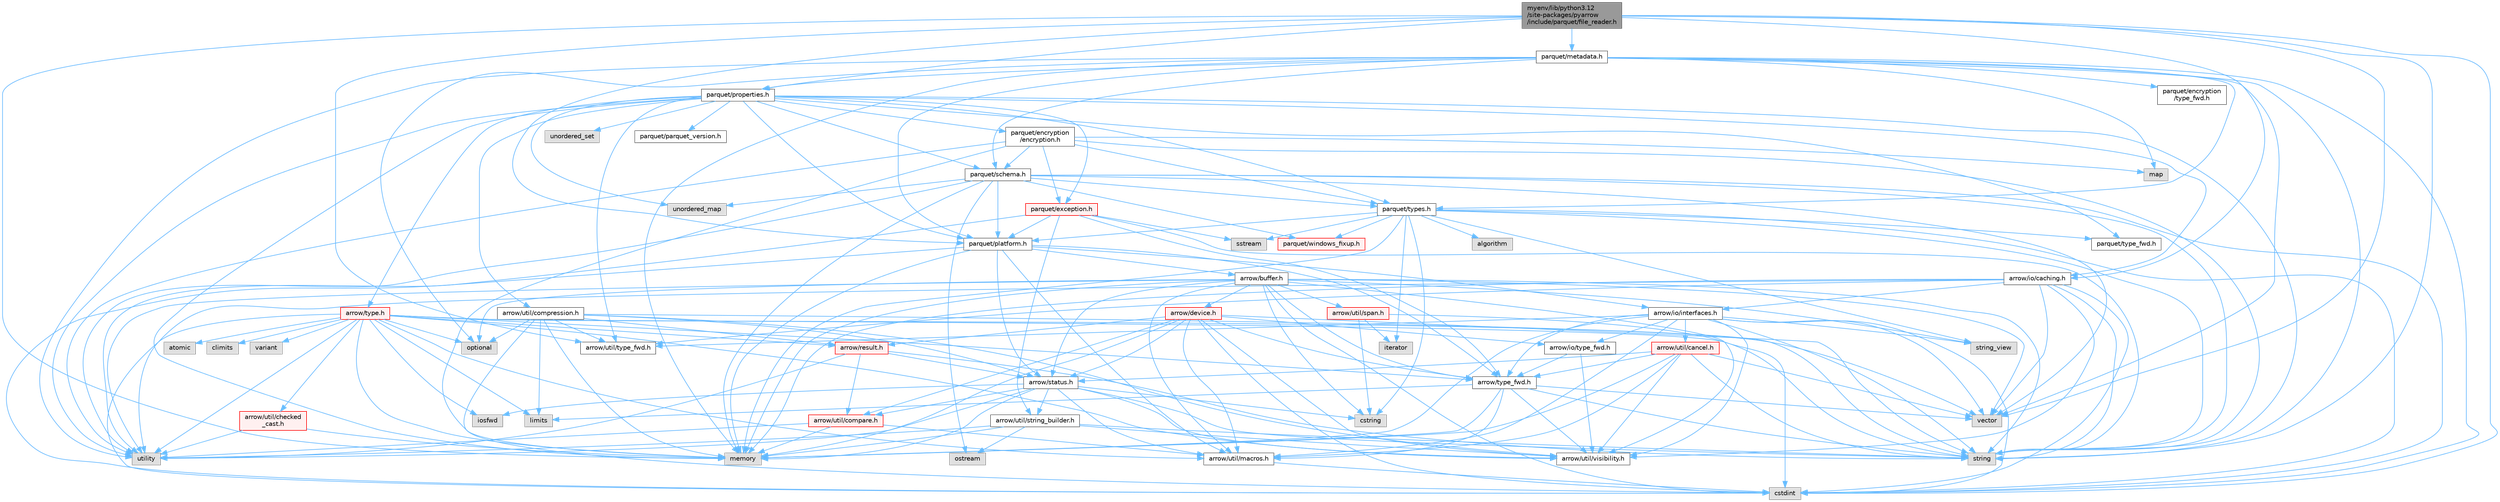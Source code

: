 digraph "myenv/lib/python3.12/site-packages/pyarrow/include/parquet/file_reader.h"
{
 // LATEX_PDF_SIZE
  bgcolor="transparent";
  edge [fontname=Helvetica,fontsize=10,labelfontname=Helvetica,labelfontsize=10];
  node [fontname=Helvetica,fontsize=10,shape=box,height=0.2,width=0.4];
  Node1 [id="Node000001",label="myenv/lib/python3.12\l/site-packages/pyarrow\l/include/parquet/file_reader.h",height=0.2,width=0.4,color="gray40", fillcolor="grey60", style="filled", fontcolor="black",tooltip=" "];
  Node1 -> Node2 [id="edge1_Node000001_Node000002",color="steelblue1",style="solid",tooltip=" "];
  Node2 [id="Node000002",label="cstdint",height=0.2,width=0.4,color="grey60", fillcolor="#E0E0E0", style="filled",tooltip=" "];
  Node1 -> Node3 [id="edge2_Node000001_Node000003",color="steelblue1",style="solid",tooltip=" "];
  Node3 [id="Node000003",label="memory",height=0.2,width=0.4,color="grey60", fillcolor="#E0E0E0", style="filled",tooltip=" "];
  Node1 -> Node4 [id="edge3_Node000001_Node000004",color="steelblue1",style="solid",tooltip=" "];
  Node4 [id="Node000004",label="string",height=0.2,width=0.4,color="grey60", fillcolor="#E0E0E0", style="filled",tooltip=" "];
  Node1 -> Node5 [id="edge4_Node000001_Node000005",color="steelblue1",style="solid",tooltip=" "];
  Node5 [id="Node000005",label="vector",height=0.2,width=0.4,color="grey60", fillcolor="#E0E0E0", style="filled",tooltip=" "];
  Node1 -> Node6 [id="edge5_Node000001_Node000006",color="steelblue1",style="solid",tooltip=" "];
  Node6 [id="Node000006",label="arrow/io/caching.h",height=0.2,width=0.4,color="grey40", fillcolor="white", style="filled",URL="$caching_8h.html",tooltip=" "];
  Node6 -> Node2 [id="edge6_Node000006_Node000002",color="steelblue1",style="solid",tooltip=" "];
  Node6 -> Node3 [id="edge7_Node000006_Node000003",color="steelblue1",style="solid",tooltip=" "];
  Node6 -> Node4 [id="edge8_Node000006_Node000004",color="steelblue1",style="solid",tooltip=" "];
  Node6 -> Node7 [id="edge9_Node000006_Node000007",color="steelblue1",style="solid",tooltip=" "];
  Node7 [id="Node000007",label="utility",height=0.2,width=0.4,color="grey60", fillcolor="#E0E0E0", style="filled",tooltip=" "];
  Node6 -> Node5 [id="edge10_Node000006_Node000005",color="steelblue1",style="solid",tooltip=" "];
  Node6 -> Node8 [id="edge11_Node000006_Node000008",color="steelblue1",style="solid",tooltip=" "];
  Node8 [id="Node000008",label="arrow/io/interfaces.h",height=0.2,width=0.4,color="grey40", fillcolor="white", style="filled",URL="$interfaces_8h.html",tooltip=" "];
  Node8 -> Node2 [id="edge12_Node000008_Node000002",color="steelblue1",style="solid",tooltip=" "];
  Node8 -> Node3 [id="edge13_Node000008_Node000003",color="steelblue1",style="solid",tooltip=" "];
  Node8 -> Node4 [id="edge14_Node000008_Node000004",color="steelblue1",style="solid",tooltip=" "];
  Node8 -> Node9 [id="edge15_Node000008_Node000009",color="steelblue1",style="solid",tooltip=" "];
  Node9 [id="Node000009",label="string_view",height=0.2,width=0.4,color="grey60", fillcolor="#E0E0E0", style="filled",tooltip=" "];
  Node8 -> Node5 [id="edge16_Node000008_Node000005",color="steelblue1",style="solid",tooltip=" "];
  Node8 -> Node10 [id="edge17_Node000008_Node000010",color="steelblue1",style="solid",tooltip=" "];
  Node10 [id="Node000010",label="arrow/io/type_fwd.h",height=0.2,width=0.4,color="grey40", fillcolor="white", style="filled",URL="$arrow_2io_2type__fwd_8h.html",tooltip=" "];
  Node10 -> Node11 [id="edge18_Node000010_Node000011",color="steelblue1",style="solid",tooltip=" "];
  Node11 [id="Node000011",label="arrow/type_fwd.h",height=0.2,width=0.4,color="grey40", fillcolor="white", style="filled",URL="$arrow_2type__fwd_8h.html",tooltip=" "];
  Node11 -> Node12 [id="edge19_Node000011_Node000012",color="steelblue1",style="solid",tooltip=" "];
  Node12 [id="Node000012",label="limits",height=0.2,width=0.4,color="grey60", fillcolor="#E0E0E0", style="filled",tooltip=" "];
  Node11 -> Node3 [id="edge20_Node000011_Node000003",color="steelblue1",style="solid",tooltip=" "];
  Node11 -> Node4 [id="edge21_Node000011_Node000004",color="steelblue1",style="solid",tooltip=" "];
  Node11 -> Node5 [id="edge22_Node000011_Node000005",color="steelblue1",style="solid",tooltip=" "];
  Node11 -> Node13 [id="edge23_Node000011_Node000013",color="steelblue1",style="solid",tooltip=" "];
  Node13 [id="Node000013",label="arrow/util/macros.h",height=0.2,width=0.4,color="grey40", fillcolor="white", style="filled",URL="$macros_8h.html",tooltip=" "];
  Node13 -> Node2 [id="edge24_Node000013_Node000002",color="steelblue1",style="solid",tooltip=" "];
  Node11 -> Node14 [id="edge25_Node000011_Node000014",color="steelblue1",style="solid",tooltip=" "];
  Node14 [id="Node000014",label="arrow/util/visibility.h",height=0.2,width=0.4,color="grey40", fillcolor="white", style="filled",URL="$include_2arrow_2util_2visibility_8h.html",tooltip=" "];
  Node10 -> Node14 [id="edge26_Node000010_Node000014",color="steelblue1",style="solid",tooltip=" "];
  Node8 -> Node11 [id="edge27_Node000008_Node000011",color="steelblue1",style="solid",tooltip=" "];
  Node8 -> Node15 [id="edge28_Node000008_Node000015",color="steelblue1",style="solid",tooltip=" "];
  Node15 [id="Node000015",label="arrow/util/cancel.h",height=0.2,width=0.4,color="red", fillcolor="#FFF0F0", style="filled",URL="$cancel_8h.html",tooltip=" "];
  Node15 -> Node3 [id="edge29_Node000015_Node000003",color="steelblue1",style="solid",tooltip=" "];
  Node15 -> Node4 [id="edge30_Node000015_Node000004",color="steelblue1",style="solid",tooltip=" "];
  Node15 -> Node5 [id="edge31_Node000015_Node000005",color="steelblue1",style="solid",tooltip=" "];
  Node15 -> Node17 [id="edge32_Node000015_Node000017",color="steelblue1",style="solid",tooltip=" "];
  Node17 [id="Node000017",label="arrow/status.h",height=0.2,width=0.4,color="grey40", fillcolor="white", style="filled",URL="$status_8h.html",tooltip=" "];
  Node17 -> Node18 [id="edge33_Node000017_Node000018",color="steelblue1",style="solid",tooltip=" "];
  Node18 [id="Node000018",label="cstring",height=0.2,width=0.4,color="grey60", fillcolor="#E0E0E0", style="filled",tooltip=" "];
  Node17 -> Node19 [id="edge34_Node000017_Node000019",color="steelblue1",style="solid",tooltip=" "];
  Node19 [id="Node000019",label="iosfwd",height=0.2,width=0.4,color="grey60", fillcolor="#E0E0E0", style="filled",tooltip=" "];
  Node17 -> Node3 [id="edge35_Node000017_Node000003",color="steelblue1",style="solid",tooltip=" "];
  Node17 -> Node4 [id="edge36_Node000017_Node000004",color="steelblue1",style="solid",tooltip=" "];
  Node17 -> Node7 [id="edge37_Node000017_Node000007",color="steelblue1",style="solid",tooltip=" "];
  Node17 -> Node20 [id="edge38_Node000017_Node000020",color="steelblue1",style="solid",tooltip=" "];
  Node20 [id="Node000020",label="arrow/util/compare.h",height=0.2,width=0.4,color="red", fillcolor="#FFF0F0", style="filled",URL="$util_2compare_8h.html",tooltip=" "];
  Node20 -> Node3 [id="edge39_Node000020_Node000003",color="steelblue1",style="solid",tooltip=" "];
  Node20 -> Node7 [id="edge40_Node000020_Node000007",color="steelblue1",style="solid",tooltip=" "];
  Node20 -> Node13 [id="edge41_Node000020_Node000013",color="steelblue1",style="solid",tooltip=" "];
  Node17 -> Node13 [id="edge42_Node000017_Node000013",color="steelblue1",style="solid",tooltip=" "];
  Node17 -> Node22 [id="edge43_Node000017_Node000022",color="steelblue1",style="solid",tooltip=" "];
  Node22 [id="Node000022",label="arrow/util/string_builder.h",height=0.2,width=0.4,color="grey40", fillcolor="white", style="filled",URL="$string__builder_8h.html",tooltip=" "];
  Node22 -> Node3 [id="edge44_Node000022_Node000003",color="steelblue1",style="solid",tooltip=" "];
  Node22 -> Node23 [id="edge45_Node000022_Node000023",color="steelblue1",style="solid",tooltip=" "];
  Node23 [id="Node000023",label="ostream",height=0.2,width=0.4,color="grey60", fillcolor="#E0E0E0", style="filled",tooltip=" "];
  Node22 -> Node4 [id="edge46_Node000022_Node000004",color="steelblue1",style="solid",tooltip=" "];
  Node22 -> Node7 [id="edge47_Node000022_Node000007",color="steelblue1",style="solid",tooltip=" "];
  Node22 -> Node14 [id="edge48_Node000022_Node000014",color="steelblue1",style="solid",tooltip=" "];
  Node17 -> Node14 [id="edge49_Node000017_Node000014",color="steelblue1",style="solid",tooltip=" "];
  Node15 -> Node11 [id="edge50_Node000015_Node000011",color="steelblue1",style="solid",tooltip=" "];
  Node15 -> Node13 [id="edge51_Node000015_Node000013",color="steelblue1",style="solid",tooltip=" "];
  Node15 -> Node14 [id="edge52_Node000015_Node000014",color="steelblue1",style="solid",tooltip=" "];
  Node8 -> Node13 [id="edge53_Node000008_Node000013",color="steelblue1",style="solid",tooltip=" "];
  Node8 -> Node24 [id="edge54_Node000008_Node000024",color="steelblue1",style="solid",tooltip=" "];
  Node24 [id="Node000024",label="arrow/util/type_fwd.h",height=0.2,width=0.4,color="grey40", fillcolor="white", style="filled",URL="$arrow_2util_2type__fwd_8h.html",tooltip=" "];
  Node8 -> Node14 [id="edge55_Node000008_Node000014",color="steelblue1",style="solid",tooltip=" "];
  Node6 -> Node24 [id="edge56_Node000006_Node000024",color="steelblue1",style="solid",tooltip=" "];
  Node6 -> Node14 [id="edge57_Node000006_Node000014",color="steelblue1",style="solid",tooltip=" "];
  Node1 -> Node24 [id="edge58_Node000001_Node000024",color="steelblue1",style="solid",tooltip=" "];
  Node1 -> Node25 [id="edge59_Node000001_Node000025",color="steelblue1",style="solid",tooltip=" "];
  Node25 [id="Node000025",label="parquet/metadata.h",height=0.2,width=0.4,color="grey40", fillcolor="white", style="filled",URL="$metadata_8h.html",tooltip=" "];
  Node25 -> Node2 [id="edge60_Node000025_Node000002",color="steelblue1",style="solid",tooltip=" "];
  Node25 -> Node26 [id="edge61_Node000025_Node000026",color="steelblue1",style="solid",tooltip=" "];
  Node26 [id="Node000026",label="map",height=0.2,width=0.4,color="grey60", fillcolor="#E0E0E0", style="filled",tooltip=" "];
  Node25 -> Node3 [id="edge62_Node000025_Node000003",color="steelblue1",style="solid",tooltip=" "];
  Node25 -> Node27 [id="edge63_Node000025_Node000027",color="steelblue1",style="solid",tooltip=" "];
  Node27 [id="Node000027",label="optional",height=0.2,width=0.4,color="grey60", fillcolor="#E0E0E0", style="filled",tooltip=" "];
  Node25 -> Node4 [id="edge64_Node000025_Node000004",color="steelblue1",style="solid",tooltip=" "];
  Node25 -> Node7 [id="edge65_Node000025_Node000007",color="steelblue1",style="solid",tooltip=" "];
  Node25 -> Node5 [id="edge66_Node000025_Node000005",color="steelblue1",style="solid",tooltip=" "];
  Node25 -> Node28 [id="edge67_Node000025_Node000028",color="steelblue1",style="solid",tooltip=" "];
  Node28 [id="Node000028",label="parquet/encryption\l/type_fwd.h",height=0.2,width=0.4,color="grey40", fillcolor="white", style="filled",URL="$parquet_2encryption_2type__fwd_8h.html",tooltip=" "];
  Node25 -> Node29 [id="edge68_Node000025_Node000029",color="steelblue1",style="solid",tooltip=" "];
  Node29 [id="Node000029",label="parquet/platform.h",height=0.2,width=0.4,color="grey40", fillcolor="white", style="filled",URL="$include_2parquet_2platform_8h.html",tooltip=" "];
  Node29 -> Node2 [id="edge69_Node000029_Node000002",color="steelblue1",style="solid",tooltip=" "];
  Node29 -> Node3 [id="edge70_Node000029_Node000003",color="steelblue1",style="solid",tooltip=" "];
  Node29 -> Node30 [id="edge71_Node000029_Node000030",color="steelblue1",style="solid",tooltip=" "];
  Node30 [id="Node000030",label="arrow/buffer.h",height=0.2,width=0.4,color="grey40", fillcolor="white", style="filled",URL="$buffer_8h.html",tooltip=" "];
  Node30 -> Node2 [id="edge72_Node000030_Node000002",color="steelblue1",style="solid",tooltip=" "];
  Node30 -> Node18 [id="edge73_Node000030_Node000018",color="steelblue1",style="solid",tooltip=" "];
  Node30 -> Node3 [id="edge74_Node000030_Node000003",color="steelblue1",style="solid",tooltip=" "];
  Node30 -> Node27 [id="edge75_Node000030_Node000027",color="steelblue1",style="solid",tooltip=" "];
  Node30 -> Node4 [id="edge76_Node000030_Node000004",color="steelblue1",style="solid",tooltip=" "];
  Node30 -> Node9 [id="edge77_Node000030_Node000009",color="steelblue1",style="solid",tooltip=" "];
  Node30 -> Node7 [id="edge78_Node000030_Node000007",color="steelblue1",style="solid",tooltip=" "];
  Node30 -> Node5 [id="edge79_Node000030_Node000005",color="steelblue1",style="solid",tooltip=" "];
  Node30 -> Node31 [id="edge80_Node000030_Node000031",color="steelblue1",style="solid",tooltip=" "];
  Node31 [id="Node000031",label="arrow/device.h",height=0.2,width=0.4,color="red", fillcolor="#FFF0F0", style="filled",URL="$device_8h.html",tooltip=" "];
  Node31 -> Node2 [id="edge81_Node000031_Node000002",color="steelblue1",style="solid",tooltip=" "];
  Node31 -> Node3 [id="edge82_Node000031_Node000003",color="steelblue1",style="solid",tooltip=" "];
  Node31 -> Node4 [id="edge83_Node000031_Node000004",color="steelblue1",style="solid",tooltip=" "];
  Node31 -> Node10 [id="edge84_Node000031_Node000010",color="steelblue1",style="solid",tooltip=" "];
  Node31 -> Node32 [id="edge85_Node000031_Node000032",color="steelblue1",style="solid",tooltip=" "];
  Node32 [id="Node000032",label="arrow/result.h",height=0.2,width=0.4,color="red", fillcolor="#FFF0F0", style="filled",URL="$result_8h.html",tooltip=" "];
  Node32 -> Node4 [id="edge86_Node000032_Node000004",color="steelblue1",style="solid",tooltip=" "];
  Node32 -> Node7 [id="edge87_Node000032_Node000007",color="steelblue1",style="solid",tooltip=" "];
  Node32 -> Node17 [id="edge88_Node000032_Node000017",color="steelblue1",style="solid",tooltip=" "];
  Node32 -> Node20 [id="edge89_Node000032_Node000020",color="steelblue1",style="solid",tooltip=" "];
  Node31 -> Node17 [id="edge90_Node000031_Node000017",color="steelblue1",style="solid",tooltip=" "];
  Node31 -> Node11 [id="edge91_Node000031_Node000011",color="steelblue1",style="solid",tooltip=" "];
  Node31 -> Node20 [id="edge92_Node000031_Node000020",color="steelblue1",style="solid",tooltip=" "];
  Node31 -> Node13 [id="edge93_Node000031_Node000013",color="steelblue1",style="solid",tooltip=" "];
  Node31 -> Node14 [id="edge94_Node000031_Node000014",color="steelblue1",style="solid",tooltip=" "];
  Node30 -> Node17 [id="edge95_Node000030_Node000017",color="steelblue1",style="solid",tooltip=" "];
  Node30 -> Node11 [id="edge96_Node000030_Node000011",color="steelblue1",style="solid",tooltip=" "];
  Node30 -> Node13 [id="edge97_Node000030_Node000013",color="steelblue1",style="solid",tooltip=" "];
  Node30 -> Node37 [id="edge98_Node000030_Node000037",color="steelblue1",style="solid",tooltip=" "];
  Node37 [id="Node000037",label="arrow/util/span.h",height=0.2,width=0.4,color="red", fillcolor="#FFF0F0", style="filled",URL="$span_8h.html",tooltip=" "];
  Node37 -> Node2 [id="edge99_Node000037_Node000002",color="steelblue1",style="solid",tooltip=" "];
  Node37 -> Node18 [id="edge100_Node000037_Node000018",color="steelblue1",style="solid",tooltip=" "];
  Node37 -> Node38 [id="edge101_Node000037_Node000038",color="steelblue1",style="solid",tooltip=" "];
  Node38 [id="Node000038",label="iterator",height=0.2,width=0.4,color="grey60", fillcolor="#E0E0E0", style="filled",tooltip=" "];
  Node30 -> Node14 [id="edge102_Node000030_Node000014",color="steelblue1",style="solid",tooltip=" "];
  Node29 -> Node8 [id="edge103_Node000029_Node000008",color="steelblue1",style="solid",tooltip=" "];
  Node29 -> Node17 [id="edge104_Node000029_Node000017",color="steelblue1",style="solid",tooltip=" "];
  Node29 -> Node11 [id="edge105_Node000029_Node000011",color="steelblue1",style="solid",tooltip=" "];
  Node29 -> Node13 [id="edge106_Node000029_Node000013",color="steelblue1",style="solid",tooltip=" "];
  Node25 -> Node39 [id="edge107_Node000025_Node000039",color="steelblue1",style="solid",tooltip=" "];
  Node39 [id="Node000039",label="parquet/properties.h",height=0.2,width=0.4,color="grey40", fillcolor="white", style="filled",URL="$properties_8h.html",tooltip=" "];
  Node39 -> Node3 [id="edge108_Node000039_Node000003",color="steelblue1",style="solid",tooltip=" "];
  Node39 -> Node4 [id="edge109_Node000039_Node000004",color="steelblue1",style="solid",tooltip=" "];
  Node39 -> Node40 [id="edge110_Node000039_Node000040",color="steelblue1",style="solid",tooltip=" "];
  Node40 [id="Node000040",label="unordered_map",height=0.2,width=0.4,color="grey60", fillcolor="#E0E0E0", style="filled",tooltip=" "];
  Node39 -> Node41 [id="edge111_Node000039_Node000041",color="steelblue1",style="solid",tooltip=" "];
  Node41 [id="Node000041",label="unordered_set",height=0.2,width=0.4,color="grey60", fillcolor="#E0E0E0", style="filled",tooltip=" "];
  Node39 -> Node7 [id="edge112_Node000039_Node000007",color="steelblue1",style="solid",tooltip=" "];
  Node39 -> Node6 [id="edge113_Node000039_Node000006",color="steelblue1",style="solid",tooltip=" "];
  Node39 -> Node42 [id="edge114_Node000039_Node000042",color="steelblue1",style="solid",tooltip=" "];
  Node42 [id="Node000042",label="arrow/type.h",height=0.2,width=0.4,color="red", fillcolor="#FFF0F0", style="filled",URL="$type_8h.html",tooltip=" "];
  Node42 -> Node43 [id="edge115_Node000042_Node000043",color="steelblue1",style="solid",tooltip=" "];
  Node43 [id="Node000043",label="atomic",height=0.2,width=0.4,color="grey60", fillcolor="#E0E0E0", style="filled",tooltip=" "];
  Node42 -> Node44 [id="edge116_Node000042_Node000044",color="steelblue1",style="solid",tooltip=" "];
  Node44 [id="Node000044",label="climits",height=0.2,width=0.4,color="grey60", fillcolor="#E0E0E0", style="filled",tooltip=" "];
  Node42 -> Node2 [id="edge117_Node000042_Node000002",color="steelblue1",style="solid",tooltip=" "];
  Node42 -> Node19 [id="edge118_Node000042_Node000019",color="steelblue1",style="solid",tooltip=" "];
  Node42 -> Node12 [id="edge119_Node000042_Node000012",color="steelblue1",style="solid",tooltip=" "];
  Node42 -> Node3 [id="edge120_Node000042_Node000003",color="steelblue1",style="solid",tooltip=" "];
  Node42 -> Node27 [id="edge121_Node000042_Node000027",color="steelblue1",style="solid",tooltip=" "];
  Node42 -> Node4 [id="edge122_Node000042_Node000004",color="steelblue1",style="solid",tooltip=" "];
  Node42 -> Node7 [id="edge123_Node000042_Node000007",color="steelblue1",style="solid",tooltip=" "];
  Node42 -> Node45 [id="edge124_Node000042_Node000045",color="steelblue1",style="solid",tooltip=" "];
  Node45 [id="Node000045",label="variant",height=0.2,width=0.4,color="grey60", fillcolor="#E0E0E0", style="filled",tooltip=" "];
  Node42 -> Node5 [id="edge125_Node000042_Node000005",color="steelblue1",style="solid",tooltip=" "];
  Node42 -> Node32 [id="edge126_Node000042_Node000032",color="steelblue1",style="solid",tooltip=" "];
  Node42 -> Node11 [id="edge127_Node000042_Node000011",color="steelblue1",style="solid",tooltip=" "];
  Node42 -> Node46 [id="edge128_Node000042_Node000046",color="steelblue1",style="solid",tooltip=" "];
  Node46 [id="Node000046",label="arrow/util/checked\l_cast.h",height=0.2,width=0.4,color="red", fillcolor="#FFF0F0", style="filled",URL="$checked__cast_8h.html",tooltip=" "];
  Node46 -> Node3 [id="edge129_Node000046_Node000003",color="steelblue1",style="solid",tooltip=" "];
  Node46 -> Node7 [id="edge130_Node000046_Node000007",color="steelblue1",style="solid",tooltip=" "];
  Node42 -> Node13 [id="edge131_Node000042_Node000013",color="steelblue1",style="solid",tooltip=" "];
  Node42 -> Node14 [id="edge132_Node000042_Node000014",color="steelblue1",style="solid",tooltip=" "];
  Node39 -> Node53 [id="edge133_Node000039_Node000053",color="steelblue1",style="solid",tooltip=" "];
  Node53 [id="Node000053",label="arrow/util/compression.h",height=0.2,width=0.4,color="grey40", fillcolor="white", style="filled",URL="$compression_8h.html",tooltip=" "];
  Node53 -> Node2 [id="edge134_Node000053_Node000002",color="steelblue1",style="solid",tooltip=" "];
  Node53 -> Node12 [id="edge135_Node000053_Node000012",color="steelblue1",style="solid",tooltip=" "];
  Node53 -> Node3 [id="edge136_Node000053_Node000003",color="steelblue1",style="solid",tooltip=" "];
  Node53 -> Node27 [id="edge137_Node000053_Node000027",color="steelblue1",style="solid",tooltip=" "];
  Node53 -> Node4 [id="edge138_Node000053_Node000004",color="steelblue1",style="solid",tooltip=" "];
  Node53 -> Node32 [id="edge139_Node000053_Node000032",color="steelblue1",style="solid",tooltip=" "];
  Node53 -> Node17 [id="edge140_Node000053_Node000017",color="steelblue1",style="solid",tooltip=" "];
  Node53 -> Node24 [id="edge141_Node000053_Node000024",color="steelblue1",style="solid",tooltip=" "];
  Node53 -> Node14 [id="edge142_Node000053_Node000014",color="steelblue1",style="solid",tooltip=" "];
  Node39 -> Node24 [id="edge143_Node000039_Node000024",color="steelblue1",style="solid",tooltip=" "];
  Node39 -> Node54 [id="edge144_Node000039_Node000054",color="steelblue1",style="solid",tooltip=" "];
  Node54 [id="Node000054",label="parquet/encryption\l/encryption.h",height=0.2,width=0.4,color="grey40", fillcolor="white", style="filled",URL="$encryption_8h.html",tooltip=" "];
  Node54 -> Node26 [id="edge145_Node000054_Node000026",color="steelblue1",style="solid",tooltip=" "];
  Node54 -> Node3 [id="edge146_Node000054_Node000003",color="steelblue1",style="solid",tooltip=" "];
  Node54 -> Node4 [id="edge147_Node000054_Node000004",color="steelblue1",style="solid",tooltip=" "];
  Node54 -> Node7 [id="edge148_Node000054_Node000007",color="steelblue1",style="solid",tooltip=" "];
  Node54 -> Node55 [id="edge149_Node000054_Node000055",color="steelblue1",style="solid",tooltip=" "];
  Node55 [id="Node000055",label="parquet/exception.h",height=0.2,width=0.4,color="red", fillcolor="#FFF0F0", style="filled",URL="$exception_8h.html",tooltip=" "];
  Node55 -> Node57 [id="edge150_Node000055_Node000057",color="steelblue1",style="solid",tooltip=" "];
  Node57 [id="Node000057",label="sstream",height=0.2,width=0.4,color="grey60", fillcolor="#E0E0E0", style="filled",tooltip=" "];
  Node55 -> Node4 [id="edge151_Node000055_Node000004",color="steelblue1",style="solid",tooltip=" "];
  Node55 -> Node7 [id="edge152_Node000055_Node000007",color="steelblue1",style="solid",tooltip=" "];
  Node55 -> Node11 [id="edge153_Node000055_Node000011",color="steelblue1",style="solid",tooltip=" "];
  Node55 -> Node22 [id="edge154_Node000055_Node000022",color="steelblue1",style="solid",tooltip=" "];
  Node55 -> Node29 [id="edge155_Node000055_Node000029",color="steelblue1",style="solid",tooltip=" "];
  Node54 -> Node58 [id="edge156_Node000054_Node000058",color="steelblue1",style="solid",tooltip=" "];
  Node58 [id="Node000058",label="parquet/schema.h",height=0.2,width=0.4,color="grey40", fillcolor="white", style="filled",URL="$schema_8h.html",tooltip=" "];
  Node58 -> Node2 [id="edge157_Node000058_Node000002",color="steelblue1",style="solid",tooltip=" "];
  Node58 -> Node3 [id="edge158_Node000058_Node000003",color="steelblue1",style="solid",tooltip=" "];
  Node58 -> Node23 [id="edge159_Node000058_Node000023",color="steelblue1",style="solid",tooltip=" "];
  Node58 -> Node4 [id="edge160_Node000058_Node000004",color="steelblue1",style="solid",tooltip=" "];
  Node58 -> Node40 [id="edge161_Node000058_Node000040",color="steelblue1",style="solid",tooltip=" "];
  Node58 -> Node7 [id="edge162_Node000058_Node000007",color="steelblue1",style="solid",tooltip=" "];
  Node58 -> Node5 [id="edge163_Node000058_Node000005",color="steelblue1",style="solid",tooltip=" "];
  Node58 -> Node29 [id="edge164_Node000058_Node000029",color="steelblue1",style="solid",tooltip=" "];
  Node58 -> Node59 [id="edge165_Node000058_Node000059",color="steelblue1",style="solid",tooltip=" "];
  Node59 [id="Node000059",label="parquet/types.h",height=0.2,width=0.4,color="grey40", fillcolor="white", style="filled",URL="$parquet_2types_8h.html",tooltip=" "];
  Node59 -> Node48 [id="edge166_Node000059_Node000048",color="steelblue1",style="solid",tooltip=" "];
  Node48 [id="Node000048",label="algorithm",height=0.2,width=0.4,color="grey60", fillcolor="#E0E0E0", style="filled",tooltip=" "];
  Node59 -> Node2 [id="edge167_Node000059_Node000002",color="steelblue1",style="solid",tooltip=" "];
  Node59 -> Node18 [id="edge168_Node000059_Node000018",color="steelblue1",style="solid",tooltip=" "];
  Node59 -> Node38 [id="edge169_Node000059_Node000038",color="steelblue1",style="solid",tooltip=" "];
  Node59 -> Node3 [id="edge170_Node000059_Node000003",color="steelblue1",style="solid",tooltip=" "];
  Node59 -> Node57 [id="edge171_Node000059_Node000057",color="steelblue1",style="solid",tooltip=" "];
  Node59 -> Node4 [id="edge172_Node000059_Node000004",color="steelblue1",style="solid",tooltip=" "];
  Node59 -> Node9 [id="edge173_Node000059_Node000009",color="steelblue1",style="solid",tooltip=" "];
  Node59 -> Node29 [id="edge174_Node000059_Node000029",color="steelblue1",style="solid",tooltip=" "];
  Node59 -> Node60 [id="edge175_Node000059_Node000060",color="steelblue1",style="solid",tooltip=" "];
  Node60 [id="Node000060",label="parquet/type_fwd.h",height=0.2,width=0.4,color="grey40", fillcolor="white", style="filled",URL="$parquet_2type__fwd_8h.html",tooltip=" "];
  Node59 -> Node61 [id="edge176_Node000059_Node000061",color="steelblue1",style="solid",tooltip=" "];
  Node61 [id="Node000061",label="parquet/windows_fixup.h",height=0.2,width=0.4,color="red", fillcolor="#FFF0F0", style="filled",URL="$parquet_2windows__fixup_8h.html",tooltip=" "];
  Node58 -> Node61 [id="edge177_Node000058_Node000061",color="steelblue1",style="solid",tooltip=" "];
  Node54 -> Node59 [id="edge178_Node000054_Node000059",color="steelblue1",style="solid",tooltip=" "];
  Node39 -> Node55 [id="edge179_Node000039_Node000055",color="steelblue1",style="solid",tooltip=" "];
  Node39 -> Node63 [id="edge180_Node000039_Node000063",color="steelblue1",style="solid",tooltip=" "];
  Node63 [id="Node000063",label="parquet/parquet_version.h",height=0.2,width=0.4,color="grey40", fillcolor="white", style="filled",URL="$parquet__version_8h.html",tooltip=" "];
  Node39 -> Node29 [id="edge181_Node000039_Node000029",color="steelblue1",style="solid",tooltip=" "];
  Node39 -> Node58 [id="edge182_Node000039_Node000058",color="steelblue1",style="solid",tooltip=" "];
  Node39 -> Node60 [id="edge183_Node000039_Node000060",color="steelblue1",style="solid",tooltip=" "];
  Node39 -> Node59 [id="edge184_Node000039_Node000059",color="steelblue1",style="solid",tooltip=" "];
  Node25 -> Node58 [id="edge185_Node000025_Node000058",color="steelblue1",style="solid",tooltip=" "];
  Node25 -> Node59 [id="edge186_Node000025_Node000059",color="steelblue1",style="solid",tooltip=" "];
  Node1 -> Node29 [id="edge187_Node000001_Node000029",color="steelblue1",style="solid",tooltip=" "];
  Node1 -> Node39 [id="edge188_Node000001_Node000039",color="steelblue1",style="solid",tooltip=" "];
}
